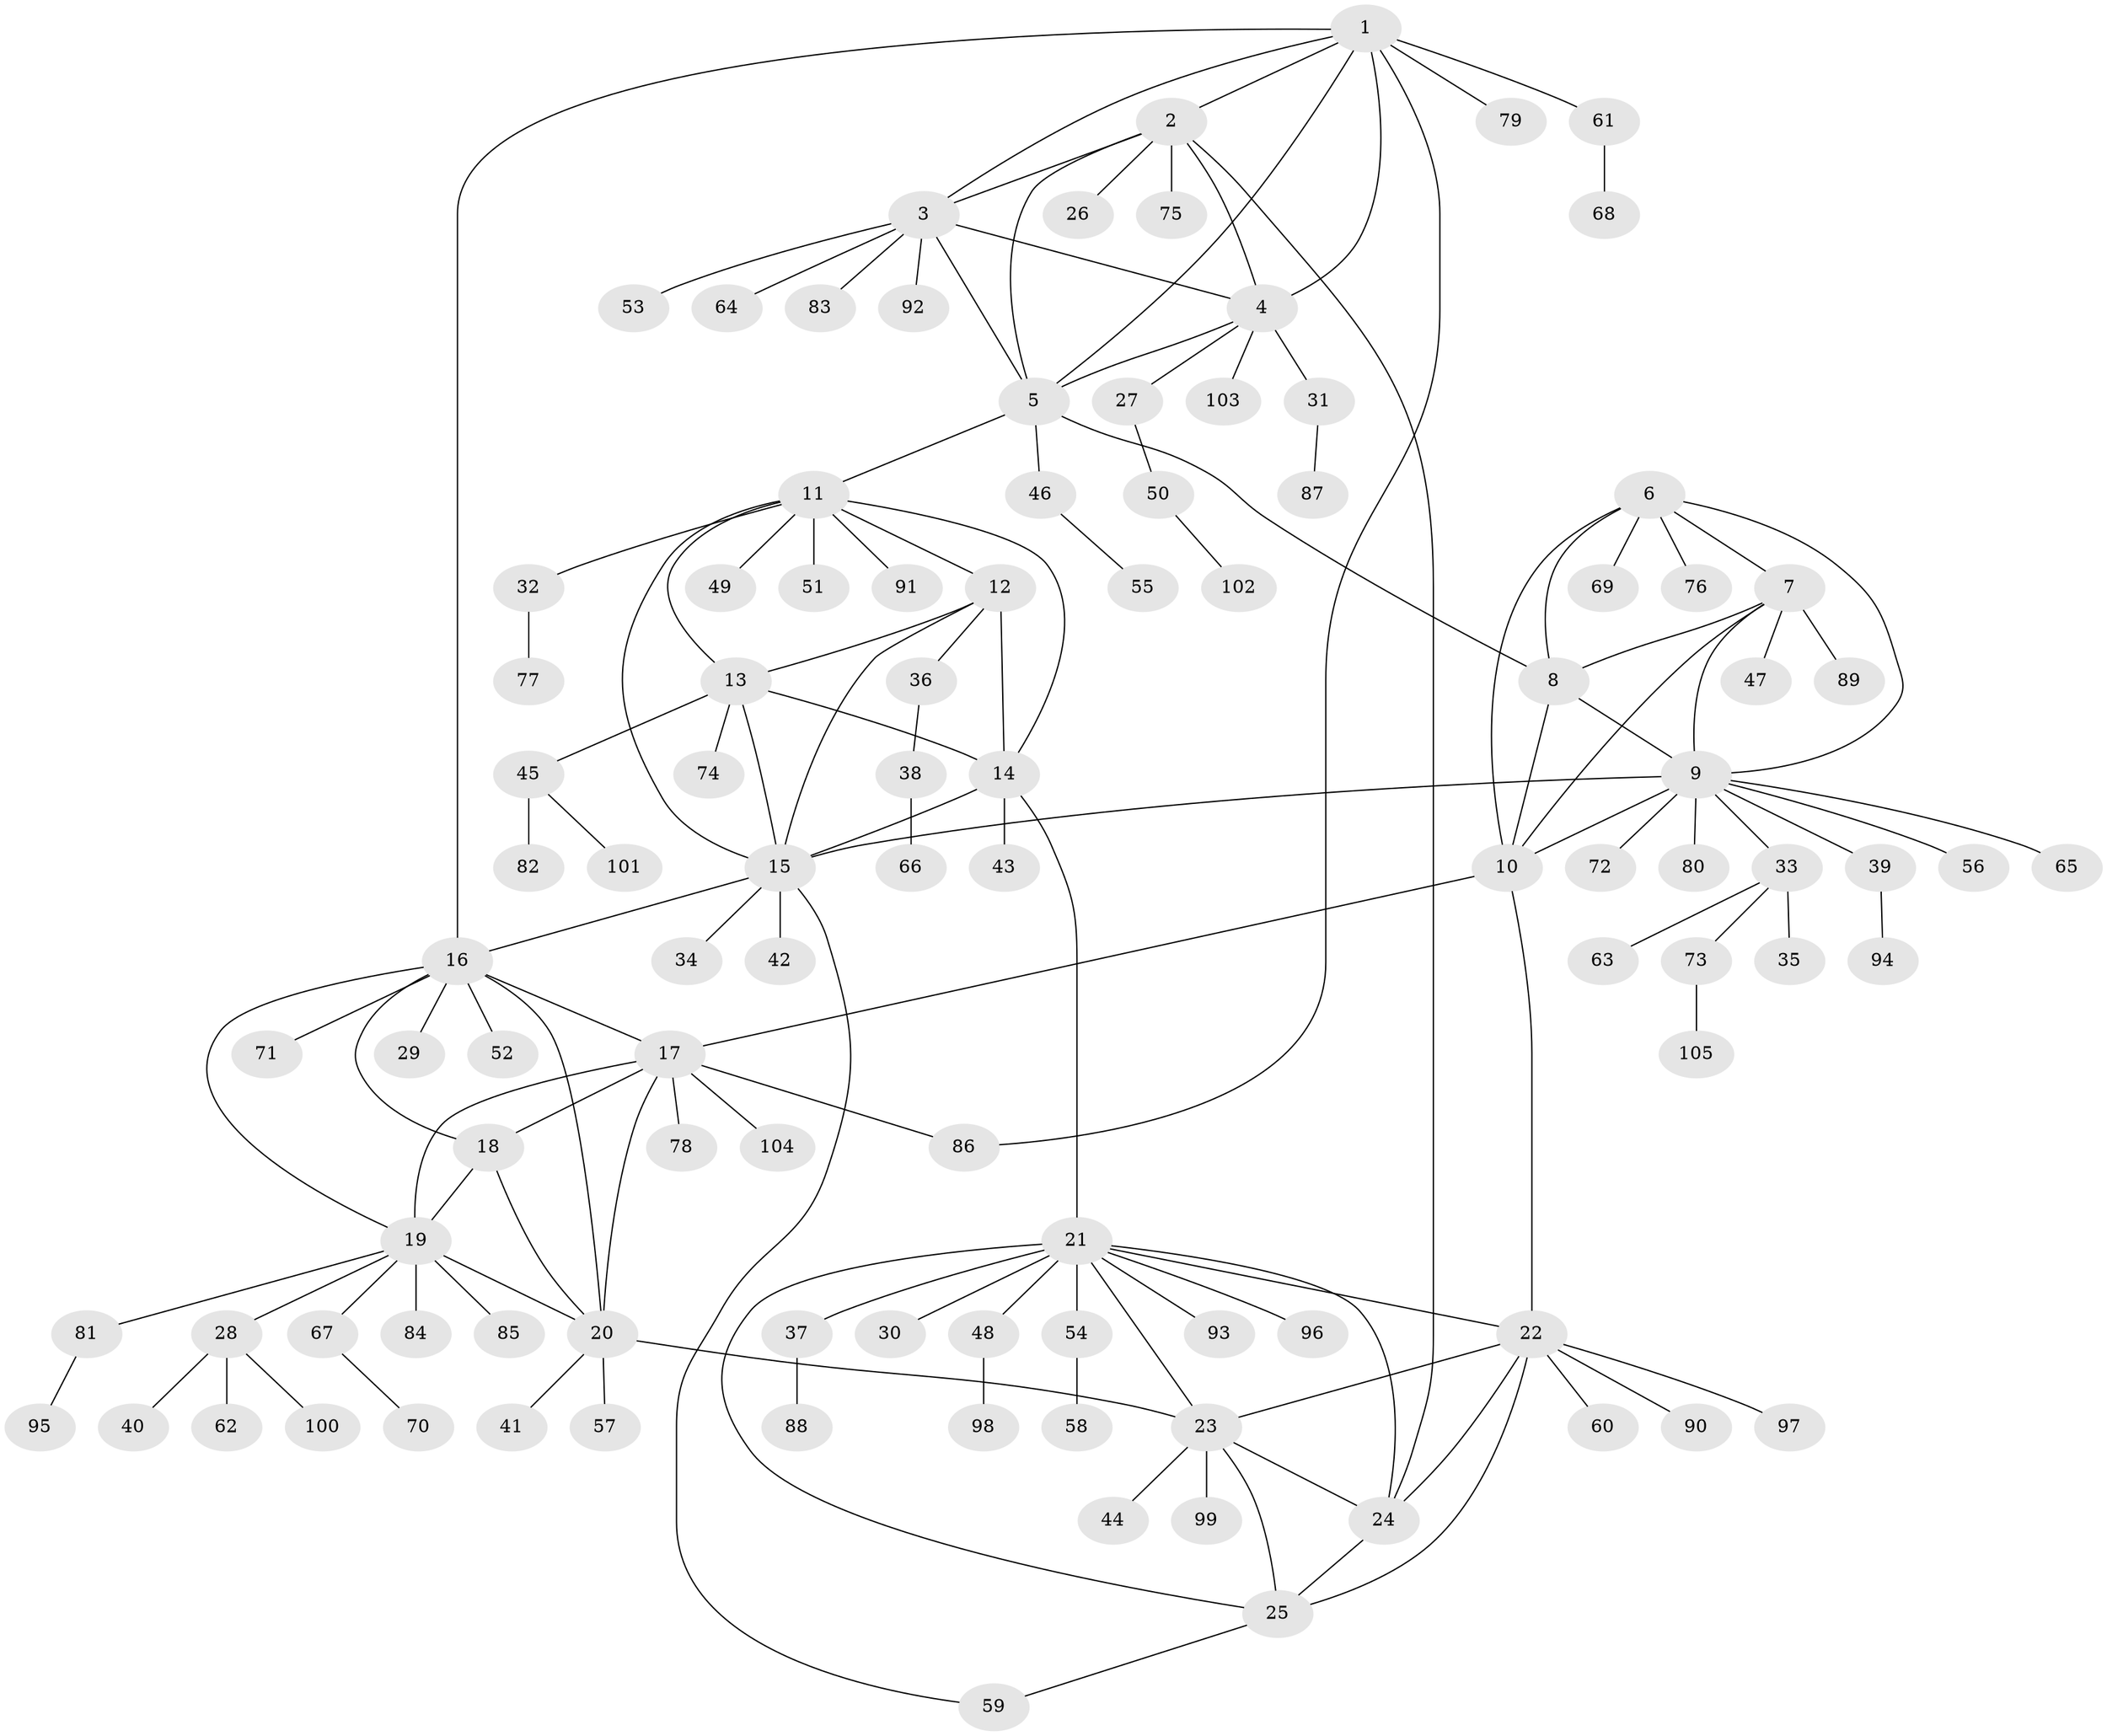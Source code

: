 // Generated by graph-tools (version 1.1) at 2025/16/03/09/25 04:16:07]
// undirected, 105 vertices, 142 edges
graph export_dot {
graph [start="1"]
  node [color=gray90,style=filled];
  1;
  2;
  3;
  4;
  5;
  6;
  7;
  8;
  9;
  10;
  11;
  12;
  13;
  14;
  15;
  16;
  17;
  18;
  19;
  20;
  21;
  22;
  23;
  24;
  25;
  26;
  27;
  28;
  29;
  30;
  31;
  32;
  33;
  34;
  35;
  36;
  37;
  38;
  39;
  40;
  41;
  42;
  43;
  44;
  45;
  46;
  47;
  48;
  49;
  50;
  51;
  52;
  53;
  54;
  55;
  56;
  57;
  58;
  59;
  60;
  61;
  62;
  63;
  64;
  65;
  66;
  67;
  68;
  69;
  70;
  71;
  72;
  73;
  74;
  75;
  76;
  77;
  78;
  79;
  80;
  81;
  82;
  83;
  84;
  85;
  86;
  87;
  88;
  89;
  90;
  91;
  92;
  93;
  94;
  95;
  96;
  97;
  98;
  99;
  100;
  101;
  102;
  103;
  104;
  105;
  1 -- 2;
  1 -- 3;
  1 -- 4;
  1 -- 5;
  1 -- 16;
  1 -- 61;
  1 -- 79;
  1 -- 86;
  2 -- 3;
  2 -- 4;
  2 -- 5;
  2 -- 24;
  2 -- 26;
  2 -- 75;
  3 -- 4;
  3 -- 5;
  3 -- 53;
  3 -- 64;
  3 -- 83;
  3 -- 92;
  4 -- 5;
  4 -- 27;
  4 -- 31;
  4 -- 103;
  5 -- 8;
  5 -- 11;
  5 -- 46;
  6 -- 7;
  6 -- 8;
  6 -- 9;
  6 -- 10;
  6 -- 69;
  6 -- 76;
  7 -- 8;
  7 -- 9;
  7 -- 10;
  7 -- 47;
  7 -- 89;
  8 -- 9;
  8 -- 10;
  9 -- 10;
  9 -- 15;
  9 -- 33;
  9 -- 39;
  9 -- 56;
  9 -- 65;
  9 -- 72;
  9 -- 80;
  10 -- 17;
  10 -- 22;
  11 -- 12;
  11 -- 13;
  11 -- 14;
  11 -- 15;
  11 -- 32;
  11 -- 49;
  11 -- 51;
  11 -- 91;
  12 -- 13;
  12 -- 14;
  12 -- 15;
  12 -- 36;
  13 -- 14;
  13 -- 15;
  13 -- 45;
  13 -- 74;
  14 -- 15;
  14 -- 21;
  14 -- 43;
  15 -- 16;
  15 -- 34;
  15 -- 42;
  15 -- 59;
  16 -- 17;
  16 -- 18;
  16 -- 19;
  16 -- 20;
  16 -- 29;
  16 -- 52;
  16 -- 71;
  17 -- 18;
  17 -- 19;
  17 -- 20;
  17 -- 78;
  17 -- 86;
  17 -- 104;
  18 -- 19;
  18 -- 20;
  19 -- 20;
  19 -- 28;
  19 -- 67;
  19 -- 81;
  19 -- 84;
  19 -- 85;
  20 -- 23;
  20 -- 41;
  20 -- 57;
  21 -- 22;
  21 -- 23;
  21 -- 24;
  21 -- 25;
  21 -- 30;
  21 -- 37;
  21 -- 48;
  21 -- 54;
  21 -- 93;
  21 -- 96;
  22 -- 23;
  22 -- 24;
  22 -- 25;
  22 -- 60;
  22 -- 90;
  22 -- 97;
  23 -- 24;
  23 -- 25;
  23 -- 44;
  23 -- 99;
  24 -- 25;
  25 -- 59;
  27 -- 50;
  28 -- 40;
  28 -- 62;
  28 -- 100;
  31 -- 87;
  32 -- 77;
  33 -- 35;
  33 -- 63;
  33 -- 73;
  36 -- 38;
  37 -- 88;
  38 -- 66;
  39 -- 94;
  45 -- 82;
  45 -- 101;
  46 -- 55;
  48 -- 98;
  50 -- 102;
  54 -- 58;
  61 -- 68;
  67 -- 70;
  73 -- 105;
  81 -- 95;
}
